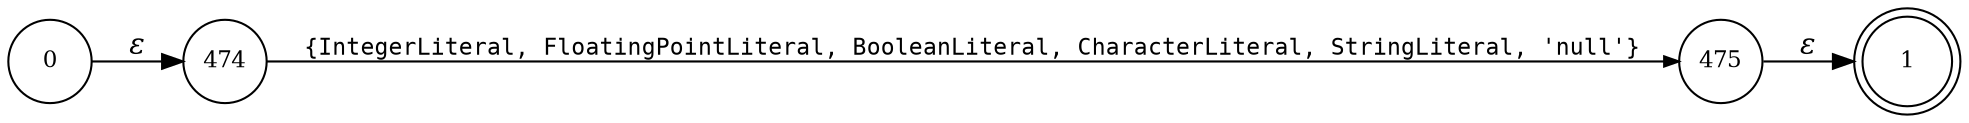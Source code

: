 digraph ATN {
rankdir=LR;
s1[fontsize=11, label="1", shape=doublecircle, fixedsize=true, width=.6];
s0[fontsize=11,label="0", shape=circle, fixedsize=true, width=.55, peripheries=1];
s474[fontsize=11,label="474", shape=circle, fixedsize=true, width=.55, peripheries=1];
s475[fontsize=11,label="475", shape=circle, fixedsize=true, width=.55, peripheries=1];
s0 -> s474 [fontname="Times-Italic", label="&epsilon;"];
s474 -> s475 [fontsize=11, fontname="Courier", arrowsize=.7, label = "{IntegerLiteral, FloatingPointLiteral, BooleanLiteral, CharacterLiteral, StringLiteral, 'null'}", arrowhead = normal];
s475 -> s1 [fontname="Times-Italic", label="&epsilon;"];
}